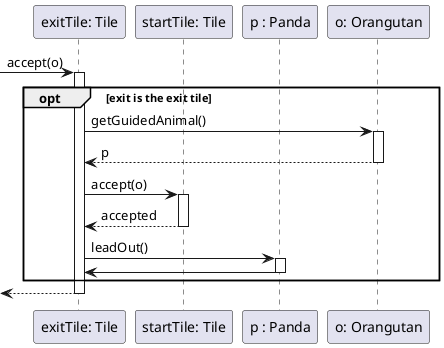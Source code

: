 @startuml
participant "exitTile: Tile" as exit
participant "startTile: Tile" as entry
participant "p : Panda" as p
participant "o: Orangutan" as o

[-> exit : accept(o)
activate exit
opt exit is the exit tile
exit -> o ++ : getGuidedAnimal()
o --> exit -- : p

exit -> entry ++ : accept(o)
entry --> exit -- : accepted

exit -> p ++ : leadOut()
p -> exit --
end

[<--exit
deactivate exit

@enduml